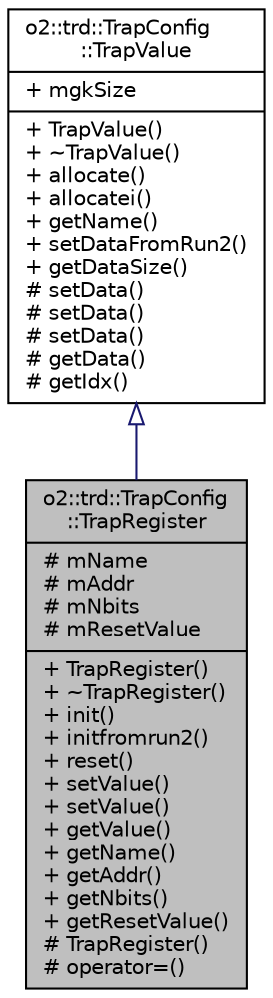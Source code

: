 digraph "o2::trd::TrapConfig::TrapRegister"
{
 // INTERACTIVE_SVG=YES
  bgcolor="transparent";
  edge [fontname="Helvetica",fontsize="10",labelfontname="Helvetica",labelfontsize="10"];
  node [fontname="Helvetica",fontsize="10",shape=record];
  Node1 [label="{o2::trd::TrapConfig\l::TrapRegister\n|# mName\l# mAddr\l# mNbits\l# mResetValue\l|+ TrapRegister()\l+ ~TrapRegister()\l+ init()\l+ initfromrun2()\l+ reset()\l+ setValue()\l+ setValue()\l+ getValue()\l+ getName()\l+ getAddr()\l+ getNbits()\l+ getResetValue()\l# TrapRegister()\l# operator=()\l}",height=0.2,width=0.4,color="black", fillcolor="grey75", style="filled", fontcolor="black"];
  Node2 -> Node1 [dir="back",color="midnightblue",fontsize="10",style="solid",arrowtail="onormal",fontname="Helvetica"];
  Node2 [label="{o2::trd::TrapConfig\l::TrapValue\n|+ mgkSize\l|+ TrapValue()\l+ ~TrapValue()\l+ allocate()\l+ allocatei()\l+ getName()\l+ setDataFromRun2()\l+ getDataSize()\l# setData()\l# setData()\l# setData()\l# getData()\l# getIdx()\l}",height=0.2,width=0.4,color="black",URL="$d0/dbb/classo2_1_1trd_1_1TrapConfig_1_1TrapValue.html"];
}
